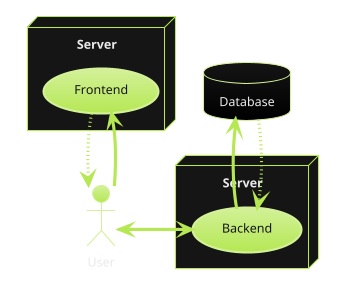 @startuml
!theme hacker

actor User
database Database
node Server as s1 {
    usecase Backend
}
node Server as s2 {
    usecase Frontend
}

User -> Frontend
Frontend -[dotted]-> User
User -> Backend
Backend -> Database
Database -[dotted]-> Backend
Backend  -[dotted]-->  User

@enduml
